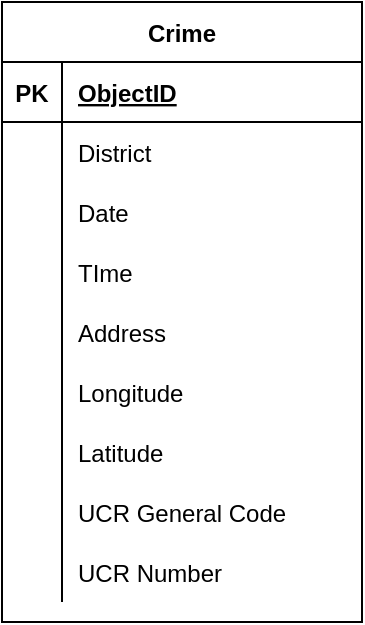 <mxfile version="13.8.1" type="github">
  <diagram id="L4T1oNsCPsh1Rm2vbtaS" name="Page-1">
    <mxGraphModel dx="879" dy="575" grid="1" gridSize="10" guides="1" tooltips="1" connect="1" arrows="1" fold="1" page="1" pageScale="1" pageWidth="827" pageHeight="1169" math="0" shadow="0">
      <root>
        <mxCell id="0" />
        <mxCell id="1" parent="0" />
        <mxCell id="aOta-lxbxDsszLZLmQ7L-1" value="Crime" style="shape=table;startSize=30;container=1;collapsible=1;childLayout=tableLayout;fixedRows=1;rowLines=0;fontStyle=1;align=center;resizeLast=1;" vertex="1" parent="1">
          <mxGeometry x="160" y="40" width="180" height="310" as="geometry" />
        </mxCell>
        <mxCell id="aOta-lxbxDsszLZLmQ7L-2" value="" style="shape=partialRectangle;collapsible=0;dropTarget=0;pointerEvents=0;fillColor=none;top=0;left=0;bottom=1;right=0;points=[[0,0.5],[1,0.5]];portConstraint=eastwest;" vertex="1" parent="aOta-lxbxDsszLZLmQ7L-1">
          <mxGeometry y="30" width="180" height="30" as="geometry" />
        </mxCell>
        <mxCell id="aOta-lxbxDsszLZLmQ7L-3" value="PK" style="shape=partialRectangle;connectable=0;fillColor=none;top=0;left=0;bottom=0;right=0;fontStyle=1;overflow=hidden;" vertex="1" parent="aOta-lxbxDsszLZLmQ7L-2">
          <mxGeometry width="30" height="30" as="geometry" />
        </mxCell>
        <mxCell id="aOta-lxbxDsszLZLmQ7L-4" value="ObjectID" style="shape=partialRectangle;connectable=0;fillColor=none;top=0;left=0;bottom=0;right=0;align=left;spacingLeft=6;fontStyle=5;overflow=hidden;" vertex="1" parent="aOta-lxbxDsszLZLmQ7L-2">
          <mxGeometry x="30" width="150" height="30" as="geometry" />
        </mxCell>
        <mxCell id="aOta-lxbxDsszLZLmQ7L-5" value="" style="shape=partialRectangle;collapsible=0;dropTarget=0;pointerEvents=0;fillColor=none;top=0;left=0;bottom=0;right=0;points=[[0,0.5],[1,0.5]];portConstraint=eastwest;" vertex="1" parent="aOta-lxbxDsszLZLmQ7L-1">
          <mxGeometry y="60" width="180" height="30" as="geometry" />
        </mxCell>
        <mxCell id="aOta-lxbxDsszLZLmQ7L-6" value="" style="shape=partialRectangle;connectable=0;fillColor=none;top=0;left=0;bottom=0;right=0;editable=1;overflow=hidden;" vertex="1" parent="aOta-lxbxDsszLZLmQ7L-5">
          <mxGeometry width="30" height="30" as="geometry" />
        </mxCell>
        <mxCell id="aOta-lxbxDsszLZLmQ7L-7" value="District" style="shape=partialRectangle;connectable=0;fillColor=none;top=0;left=0;bottom=0;right=0;align=left;spacingLeft=6;overflow=hidden;" vertex="1" parent="aOta-lxbxDsszLZLmQ7L-5">
          <mxGeometry x="30" width="150" height="30" as="geometry" />
        </mxCell>
        <mxCell id="aOta-lxbxDsszLZLmQ7L-8" value="" style="shape=partialRectangle;collapsible=0;dropTarget=0;pointerEvents=0;fillColor=none;top=0;left=0;bottom=0;right=0;points=[[0,0.5],[1,0.5]];portConstraint=eastwest;" vertex="1" parent="aOta-lxbxDsszLZLmQ7L-1">
          <mxGeometry y="90" width="180" height="30" as="geometry" />
        </mxCell>
        <mxCell id="aOta-lxbxDsszLZLmQ7L-9" value="" style="shape=partialRectangle;connectable=0;fillColor=none;top=0;left=0;bottom=0;right=0;editable=1;overflow=hidden;" vertex="1" parent="aOta-lxbxDsszLZLmQ7L-8">
          <mxGeometry width="30" height="30" as="geometry" />
        </mxCell>
        <mxCell id="aOta-lxbxDsszLZLmQ7L-10" value="Date" style="shape=partialRectangle;connectable=0;fillColor=none;top=0;left=0;bottom=0;right=0;align=left;spacingLeft=6;overflow=hidden;" vertex="1" parent="aOta-lxbxDsszLZLmQ7L-8">
          <mxGeometry x="30" width="150" height="30" as="geometry" />
        </mxCell>
        <mxCell id="aOta-lxbxDsszLZLmQ7L-11" value="" style="shape=partialRectangle;collapsible=0;dropTarget=0;pointerEvents=0;fillColor=none;top=0;left=0;bottom=0;right=0;points=[[0,0.5],[1,0.5]];portConstraint=eastwest;" vertex="1" parent="aOta-lxbxDsszLZLmQ7L-1">
          <mxGeometry y="120" width="180" height="30" as="geometry" />
        </mxCell>
        <mxCell id="aOta-lxbxDsszLZLmQ7L-12" value="" style="shape=partialRectangle;connectable=0;fillColor=none;top=0;left=0;bottom=0;right=0;editable=1;overflow=hidden;" vertex="1" parent="aOta-lxbxDsszLZLmQ7L-11">
          <mxGeometry width="30" height="30" as="geometry" />
        </mxCell>
        <mxCell id="aOta-lxbxDsszLZLmQ7L-13" value="TIme" style="shape=partialRectangle;connectable=0;fillColor=none;top=0;left=0;bottom=0;right=0;align=left;spacingLeft=6;overflow=hidden;" vertex="1" parent="aOta-lxbxDsszLZLmQ7L-11">
          <mxGeometry x="30" width="150" height="30" as="geometry" />
        </mxCell>
        <mxCell id="aOta-lxbxDsszLZLmQ7L-14" style="shape=partialRectangle;collapsible=0;dropTarget=0;pointerEvents=0;fillColor=none;top=0;left=0;bottom=0;right=0;points=[[0,0.5],[1,0.5]];portConstraint=eastwest;" vertex="1" parent="aOta-lxbxDsszLZLmQ7L-1">
          <mxGeometry y="150" width="180" height="30" as="geometry" />
        </mxCell>
        <mxCell id="aOta-lxbxDsszLZLmQ7L-15" style="shape=partialRectangle;connectable=0;fillColor=none;top=0;left=0;bottom=0;right=0;editable=1;overflow=hidden;" vertex="1" parent="aOta-lxbxDsszLZLmQ7L-14">
          <mxGeometry width="30" height="30" as="geometry" />
        </mxCell>
        <mxCell id="aOta-lxbxDsszLZLmQ7L-16" value="Address" style="shape=partialRectangle;connectable=0;fillColor=none;top=0;left=0;bottom=0;right=0;align=left;spacingLeft=6;overflow=hidden;" vertex="1" parent="aOta-lxbxDsszLZLmQ7L-14">
          <mxGeometry x="30" width="150" height="30" as="geometry" />
        </mxCell>
        <mxCell id="aOta-lxbxDsszLZLmQ7L-17" style="shape=partialRectangle;collapsible=0;dropTarget=0;pointerEvents=0;fillColor=none;top=0;left=0;bottom=0;right=0;points=[[0,0.5],[1,0.5]];portConstraint=eastwest;" vertex="1" parent="aOta-lxbxDsszLZLmQ7L-1">
          <mxGeometry y="180" width="180" height="30" as="geometry" />
        </mxCell>
        <mxCell id="aOta-lxbxDsszLZLmQ7L-18" style="shape=partialRectangle;connectable=0;fillColor=none;top=0;left=0;bottom=0;right=0;editable=1;overflow=hidden;" vertex="1" parent="aOta-lxbxDsszLZLmQ7L-17">
          <mxGeometry width="30" height="30" as="geometry" />
        </mxCell>
        <mxCell id="aOta-lxbxDsszLZLmQ7L-19" value="Longitude " style="shape=partialRectangle;connectable=0;fillColor=none;top=0;left=0;bottom=0;right=0;align=left;spacingLeft=6;overflow=hidden;" vertex="1" parent="aOta-lxbxDsszLZLmQ7L-17">
          <mxGeometry x="30" width="150" height="30" as="geometry" />
        </mxCell>
        <mxCell id="aOta-lxbxDsszLZLmQ7L-20" style="shape=partialRectangle;collapsible=0;dropTarget=0;pointerEvents=0;fillColor=none;top=0;left=0;bottom=0;right=0;points=[[0,0.5],[1,0.5]];portConstraint=eastwest;" vertex="1" parent="aOta-lxbxDsszLZLmQ7L-1">
          <mxGeometry y="210" width="180" height="30" as="geometry" />
        </mxCell>
        <mxCell id="aOta-lxbxDsszLZLmQ7L-21" style="shape=partialRectangle;connectable=0;fillColor=none;top=0;left=0;bottom=0;right=0;editable=1;overflow=hidden;" vertex="1" parent="aOta-lxbxDsszLZLmQ7L-20">
          <mxGeometry width="30" height="30" as="geometry" />
        </mxCell>
        <mxCell id="aOta-lxbxDsszLZLmQ7L-22" value="Latitude" style="shape=partialRectangle;connectable=0;fillColor=none;top=0;left=0;bottom=0;right=0;align=left;spacingLeft=6;overflow=hidden;" vertex="1" parent="aOta-lxbxDsszLZLmQ7L-20">
          <mxGeometry x="30" width="150" height="30" as="geometry" />
        </mxCell>
        <mxCell id="aOta-lxbxDsszLZLmQ7L-23" style="shape=partialRectangle;collapsible=0;dropTarget=0;pointerEvents=0;fillColor=none;top=0;left=0;bottom=0;right=0;points=[[0,0.5],[1,0.5]];portConstraint=eastwest;" vertex="1" parent="aOta-lxbxDsszLZLmQ7L-1">
          <mxGeometry y="240" width="180" height="30" as="geometry" />
        </mxCell>
        <mxCell id="aOta-lxbxDsszLZLmQ7L-24" style="shape=partialRectangle;connectable=0;fillColor=none;top=0;left=0;bottom=0;right=0;editable=1;overflow=hidden;" vertex="1" parent="aOta-lxbxDsszLZLmQ7L-23">
          <mxGeometry width="30" height="30" as="geometry" />
        </mxCell>
        <mxCell id="aOta-lxbxDsszLZLmQ7L-25" value="UCR General Code" style="shape=partialRectangle;connectable=0;fillColor=none;top=0;left=0;bottom=0;right=0;align=left;spacingLeft=6;overflow=hidden;" vertex="1" parent="aOta-lxbxDsszLZLmQ7L-23">
          <mxGeometry x="30" width="150" height="30" as="geometry" />
        </mxCell>
        <mxCell id="aOta-lxbxDsszLZLmQ7L-26" style="shape=partialRectangle;collapsible=0;dropTarget=0;pointerEvents=0;fillColor=none;top=0;left=0;bottom=0;right=0;points=[[0,0.5],[1,0.5]];portConstraint=eastwest;" vertex="1" parent="aOta-lxbxDsszLZLmQ7L-1">
          <mxGeometry y="270" width="180" height="30" as="geometry" />
        </mxCell>
        <mxCell id="aOta-lxbxDsszLZLmQ7L-27" style="shape=partialRectangle;connectable=0;fillColor=none;top=0;left=0;bottom=0;right=0;editable=1;overflow=hidden;" vertex="1" parent="aOta-lxbxDsszLZLmQ7L-26">
          <mxGeometry width="30" height="30" as="geometry" />
        </mxCell>
        <mxCell id="aOta-lxbxDsszLZLmQ7L-28" value="UCR Number" style="shape=partialRectangle;connectable=0;fillColor=none;top=0;left=0;bottom=0;right=0;align=left;spacingLeft=6;overflow=hidden;" vertex="1" parent="aOta-lxbxDsszLZLmQ7L-26">
          <mxGeometry x="30" width="150" height="30" as="geometry" />
        </mxCell>
      </root>
    </mxGraphModel>
  </diagram>
</mxfile>
